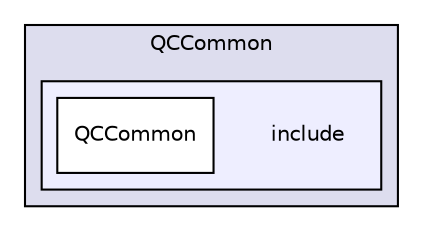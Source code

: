 digraph "/home/travis/build/AliceO2Group/AliceO2/Utilities/QC/QCCommon/include" {
  bgcolor=transparent;
  compound=true
  node [ fontsize="10", fontname="Helvetica"];
  edge [ labelfontsize="10", labelfontname="Helvetica"];
  subgraph clusterdir_9c2311bfeda3fb38e02fb69ee46566d3 {
    graph [ bgcolor="#ddddee", pencolor="black", label="QCCommon" fontname="Helvetica", fontsize="10", URL="dir_9c2311bfeda3fb38e02fb69ee46566d3.html"]
  subgraph clusterdir_55b1dd441e776f4b961fce54e1422b8a {
    graph [ bgcolor="#eeeeff", pencolor="black", label="" URL="dir_55b1dd441e776f4b961fce54e1422b8a.html"];
    dir_55b1dd441e776f4b961fce54e1422b8a [shape=plaintext label="include"];
    dir_a361018401e6fea79e8040013162c731 [shape=box label="QCCommon" color="black" fillcolor="white" style="filled" URL="dir_a361018401e6fea79e8040013162c731.html"];
  }
  }
}
